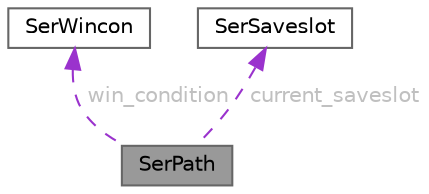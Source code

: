digraph "SerPath"
{
 // LATEX_PDF_SIZE
  bgcolor="transparent";
  edge [fontname=Helvetica,fontsize=10,labelfontname=Helvetica,labelfontsize=10];
  node [fontname=Helvetica,fontsize=10,shape=box,height=0.2,width=0.4];
  Node1 [id="Node000001",label="SerPath",height=0.2,width=0.4,color="gray40", fillcolor="grey60", style="filled", fontcolor="black",tooltip="Serialized SerPath."];
  Node2 -> Node1 [id="edge1_Node000001_Node000002",dir="back",color="darkorchid3",style="dashed",tooltip=" ",label=" win_condition",fontcolor="grey" ];
  Node2 [id="Node000002",label="SerWincon",height=0.2,width=0.4,color="gray40", fillcolor="white", style="filled",URL="$structSerWincon.html",tooltip="Serialized Wincon."];
  Node3 -> Node1 [id="edge2_Node000001_Node000003",dir="back",color="darkorchid3",style="dashed",tooltip=" ",label=" current_saveslot",fontcolor="grey" ];
  Node3 [id="Node000003",label="SerSaveslot",height=0.2,width=0.4,color="gray40", fillcolor="white", style="filled",URL="$structSerSaveslot.html",tooltip="Serialized Saveslot."];
}
